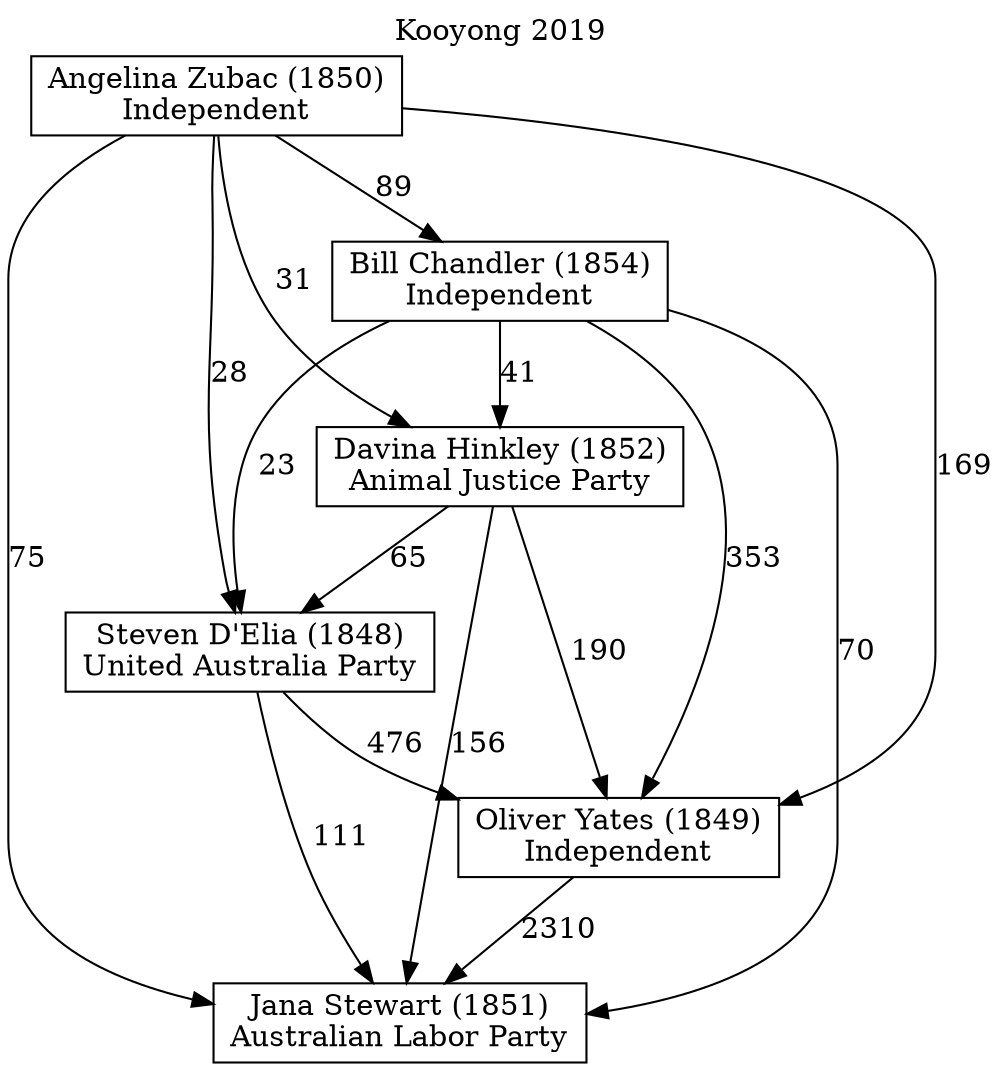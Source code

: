 // House preference flow
digraph "Jana Stewart (1851)_Kooyong_2019" {
	graph [label="Kooyong 2019" labelloc=t mclimit=10]
	node [shape=box]
	"Jana Stewart (1851)" [label="Jana Stewart (1851)
Australian Labor Party"]
	"Oliver Yates (1849)" [label="Oliver Yates (1849)
Independent"]
	"Steven D'Elia (1848)" [label="Steven D'Elia (1848)
United Australia Party"]
	"Davina Hinkley (1852)" [label="Davina Hinkley (1852)
Animal Justice Party"]
	"Bill Chandler (1854)" [label="Bill Chandler (1854)
Independent"]
	"Angelina Zubac (1850)" [label="Angelina Zubac (1850)
Independent"]
	"Oliver Yates (1849)" -> "Jana Stewart (1851)" [label=2310]
	"Steven D'Elia (1848)" -> "Oliver Yates (1849)" [label=476]
	"Davina Hinkley (1852)" -> "Steven D'Elia (1848)" [label=65]
	"Bill Chandler (1854)" -> "Davina Hinkley (1852)" [label=41]
	"Angelina Zubac (1850)" -> "Bill Chandler (1854)" [label=89]
	"Steven D'Elia (1848)" -> "Jana Stewart (1851)" [label=111]
	"Davina Hinkley (1852)" -> "Jana Stewart (1851)" [label=156]
	"Bill Chandler (1854)" -> "Jana Stewart (1851)" [label=70]
	"Angelina Zubac (1850)" -> "Jana Stewart (1851)" [label=75]
	"Angelina Zubac (1850)" -> "Davina Hinkley (1852)" [label=31]
	"Bill Chandler (1854)" -> "Steven D'Elia (1848)" [label=23]
	"Angelina Zubac (1850)" -> "Steven D'Elia (1848)" [label=28]
	"Davina Hinkley (1852)" -> "Oliver Yates (1849)" [label=190]
	"Bill Chandler (1854)" -> "Oliver Yates (1849)" [label=353]
	"Angelina Zubac (1850)" -> "Oliver Yates (1849)" [label=169]
}

